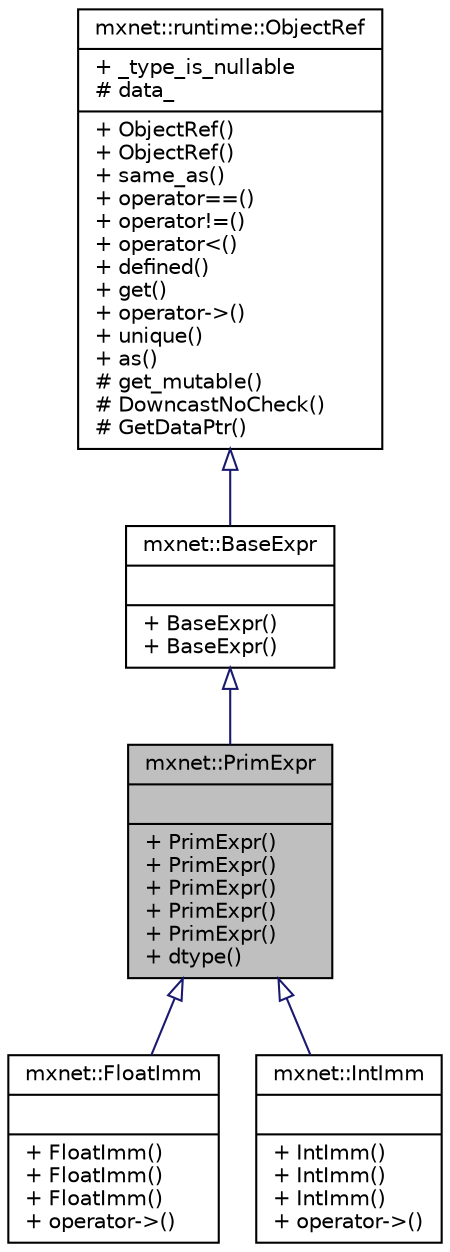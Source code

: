 digraph "mxnet::PrimExpr"
{
 // LATEX_PDF_SIZE
  edge [fontname="Helvetica",fontsize="10",labelfontname="Helvetica",labelfontsize="10"];
  node [fontname="Helvetica",fontsize="10",shape=record];
  Node1 [label="{mxnet::PrimExpr\n||+ PrimExpr()\l+ PrimExpr()\l+ PrimExpr()\l+ PrimExpr()\l+ PrimExpr()\l+ dtype()\l}",height=0.2,width=0.4,color="black", fillcolor="grey75", style="filled", fontcolor="black",tooltip="Reference to PrimExprNode."];
  Node2 -> Node1 [dir="back",color="midnightblue",fontsize="10",style="solid",arrowtail="onormal",fontname="Helvetica"];
  Node2 [label="{mxnet::BaseExpr\n||+ BaseExpr()\l+ BaseExpr()\l}",height=0.2,width=0.4,color="black", fillcolor="white", style="filled",URL="$classmxnet_1_1BaseExpr.html",tooltip="Managed reference to BaseExprNode."];
  Node3 -> Node2 [dir="back",color="midnightblue",fontsize="10",style="solid",arrowtail="onormal",fontname="Helvetica"];
  Node3 [label="{mxnet::runtime::ObjectRef\n|+ _type_is_nullable\l# data_\l|+ ObjectRef()\l+ ObjectRef()\l+ same_as()\l+ operator==()\l+ operator!=()\l+ operator\<()\l+ defined()\l+ get()\l+ operator-\>()\l+ unique()\l+ as()\l# get_mutable()\l# DowncastNoCheck()\l# GetDataPtr()\l}",height=0.2,width=0.4,color="black", fillcolor="white", style="filled",URL="$classmxnet_1_1runtime_1_1ObjectRef.html",tooltip="Base class of all object reference."];
  Node1 -> Node4 [dir="back",color="midnightblue",fontsize="10",style="solid",arrowtail="onormal",fontname="Helvetica"];
  Node4 [label="{mxnet::FloatImm\n||+ FloatImm()\l+ FloatImm()\l+ FloatImm()\l+ operator-\>()\l}",height=0.2,width=0.4,color="black", fillcolor="white", style="filled",URL="$classmxnet_1_1FloatImm.html",tooltip="Managed reference class to FloatImmNode."];
  Node1 -> Node5 [dir="back",color="midnightblue",fontsize="10",style="solid",arrowtail="onormal",fontname="Helvetica"];
  Node5 [label="{mxnet::IntImm\n||+ IntImm()\l+ IntImm()\l+ IntImm()\l+ operator-\>()\l}",height=0.2,width=0.4,color="black", fillcolor="white", style="filled",URL="$classmxnet_1_1IntImm.html",tooltip="Managed reference class to IntImmNode."];
}

